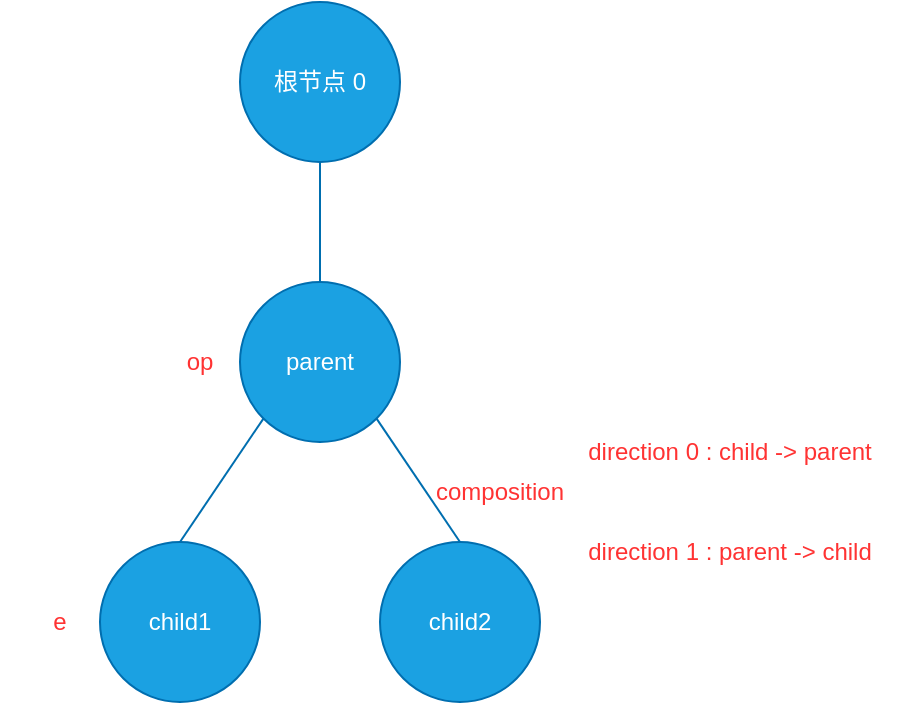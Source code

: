 <mxfile>
    <diagram id="TLkdNNmQV0j1-SXjWa-6" name="第 1 页">
        <mxGraphModel dx="856" dy="595" grid="1" gridSize="10" guides="1" tooltips="1" connect="1" arrows="1" fold="1" page="1" pageScale="1" pageWidth="827" pageHeight="1169" background="#ffffff" math="0" shadow="0">
            <root>
                <mxCell id="0"/>
                <mxCell id="1" parent="0"/>
                <mxCell id="2" value="根节点 0" style="ellipse;whiteSpace=wrap;html=1;aspect=fixed;shadow=0;fillColor=#1ba1e2;fontColor=#ffffff;strokeColor=#006EAF;" vertex="1" parent="1">
                    <mxGeometry x="200" y="80" width="80" height="80" as="geometry"/>
                </mxCell>
                <mxCell id="3" value="child1" style="ellipse;whiteSpace=wrap;html=1;aspect=fixed;shadow=0;fillColor=#1ba1e2;fontColor=#ffffff;strokeColor=#006EAF;" vertex="1" parent="1">
                    <mxGeometry x="130" y="350" width="80" height="80" as="geometry"/>
                </mxCell>
                <mxCell id="4" value="parent" style="ellipse;whiteSpace=wrap;html=1;aspect=fixed;shadow=0;fillColor=#1ba1e2;fontColor=#ffffff;strokeColor=#006EAF;" vertex="1" parent="1">
                    <mxGeometry x="200" y="220" width="80" height="80" as="geometry"/>
                </mxCell>
                <mxCell id="5" value="child2" style="ellipse;whiteSpace=wrap;html=1;aspect=fixed;shadow=0;fillColor=#1ba1e2;fontColor=#ffffff;strokeColor=#006EAF;" vertex="1" parent="1">
                    <mxGeometry x="270" y="350" width="80" height="80" as="geometry"/>
                </mxCell>
                <mxCell id="6" value="" style="endArrow=none;html=1;entryX=0.5;entryY=1;entryDx=0;entryDy=0;exitX=0.5;exitY=0;exitDx=0;exitDy=0;fillColor=#1ba1e2;strokeColor=#006EAF;" edge="1" parent="1" source="4" target="2">
                    <mxGeometry width="50" height="50" relative="1" as="geometry">
                        <mxPoint x="200" y="330" as="sourcePoint"/>
                        <mxPoint x="250" y="280" as="targetPoint"/>
                    </mxGeometry>
                </mxCell>
                <mxCell id="7" value="" style="endArrow=none;html=1;entryX=0.5;entryY=0;entryDx=0;entryDy=0;exitX=0;exitY=1;exitDx=0;exitDy=0;fillColor=#1ba1e2;strokeColor=#006EAF;" edge="1" parent="1" source="4" target="3">
                    <mxGeometry width="50" height="50" relative="1" as="geometry">
                        <mxPoint x="250" y="230" as="sourcePoint"/>
                        <mxPoint x="250" y="170" as="targetPoint"/>
                    </mxGeometry>
                </mxCell>
                <mxCell id="8" value="" style="endArrow=none;html=1;entryX=0.5;entryY=0;entryDx=0;entryDy=0;exitX=1;exitY=1;exitDx=0;exitDy=0;fillColor=#1ba1e2;strokeColor=#006EAF;" edge="1" parent="1" source="4" target="5">
                    <mxGeometry width="50" height="50" relative="1" as="geometry">
                        <mxPoint x="221.716" y="298.284" as="sourcePoint"/>
                        <mxPoint x="180" y="360" as="targetPoint"/>
                    </mxGeometry>
                </mxCell>
                <mxCell id="10" value="&lt;font color=&quot;#ff3333&quot;&gt;composition&lt;/font&gt;" style="text;html=1;strokeColor=none;fillColor=none;align=center;verticalAlign=middle;whiteSpace=wrap;rounded=0;shadow=0;" vertex="1" parent="1">
                    <mxGeometry x="300" y="310" width="60" height="30" as="geometry"/>
                </mxCell>
                <mxCell id="11" value="&lt;font color=&quot;#ff3333&quot;&gt;op&lt;/font&gt;" style="text;html=1;strokeColor=none;fillColor=none;align=center;verticalAlign=middle;whiteSpace=wrap;rounded=0;shadow=0;" vertex="1" parent="1">
                    <mxGeometry x="150" y="245" width="60" height="30" as="geometry"/>
                </mxCell>
                <mxCell id="12" value="&lt;font color=&quot;#ff3333&quot;&gt;e&lt;/font&gt;" style="text;html=1;strokeColor=none;fillColor=none;align=center;verticalAlign=middle;whiteSpace=wrap;rounded=0;shadow=0;" vertex="1" parent="1">
                    <mxGeometry x="80" y="375" width="60" height="30" as="geometry"/>
                </mxCell>
                <mxCell id="13" value="direction 0 : child -&amp;gt; parent" style="text;html=1;strokeColor=none;fillColor=none;align=center;verticalAlign=middle;whiteSpace=wrap;rounded=0;shadow=0;fontColor=#FF3333;" vertex="1" parent="1">
                    <mxGeometry x="350" y="290" width="190" height="30" as="geometry"/>
                </mxCell>
                <mxCell id="14" value="direction 1 : parent -&amp;gt; child" style="text;html=1;strokeColor=none;fillColor=none;align=center;verticalAlign=middle;whiteSpace=wrap;rounded=0;shadow=0;fontColor=#FF3333;" vertex="1" parent="1">
                    <mxGeometry x="350" y="340" width="190" height="30" as="geometry"/>
                </mxCell>
            </root>
        </mxGraphModel>
    </diagram>
</mxfile>